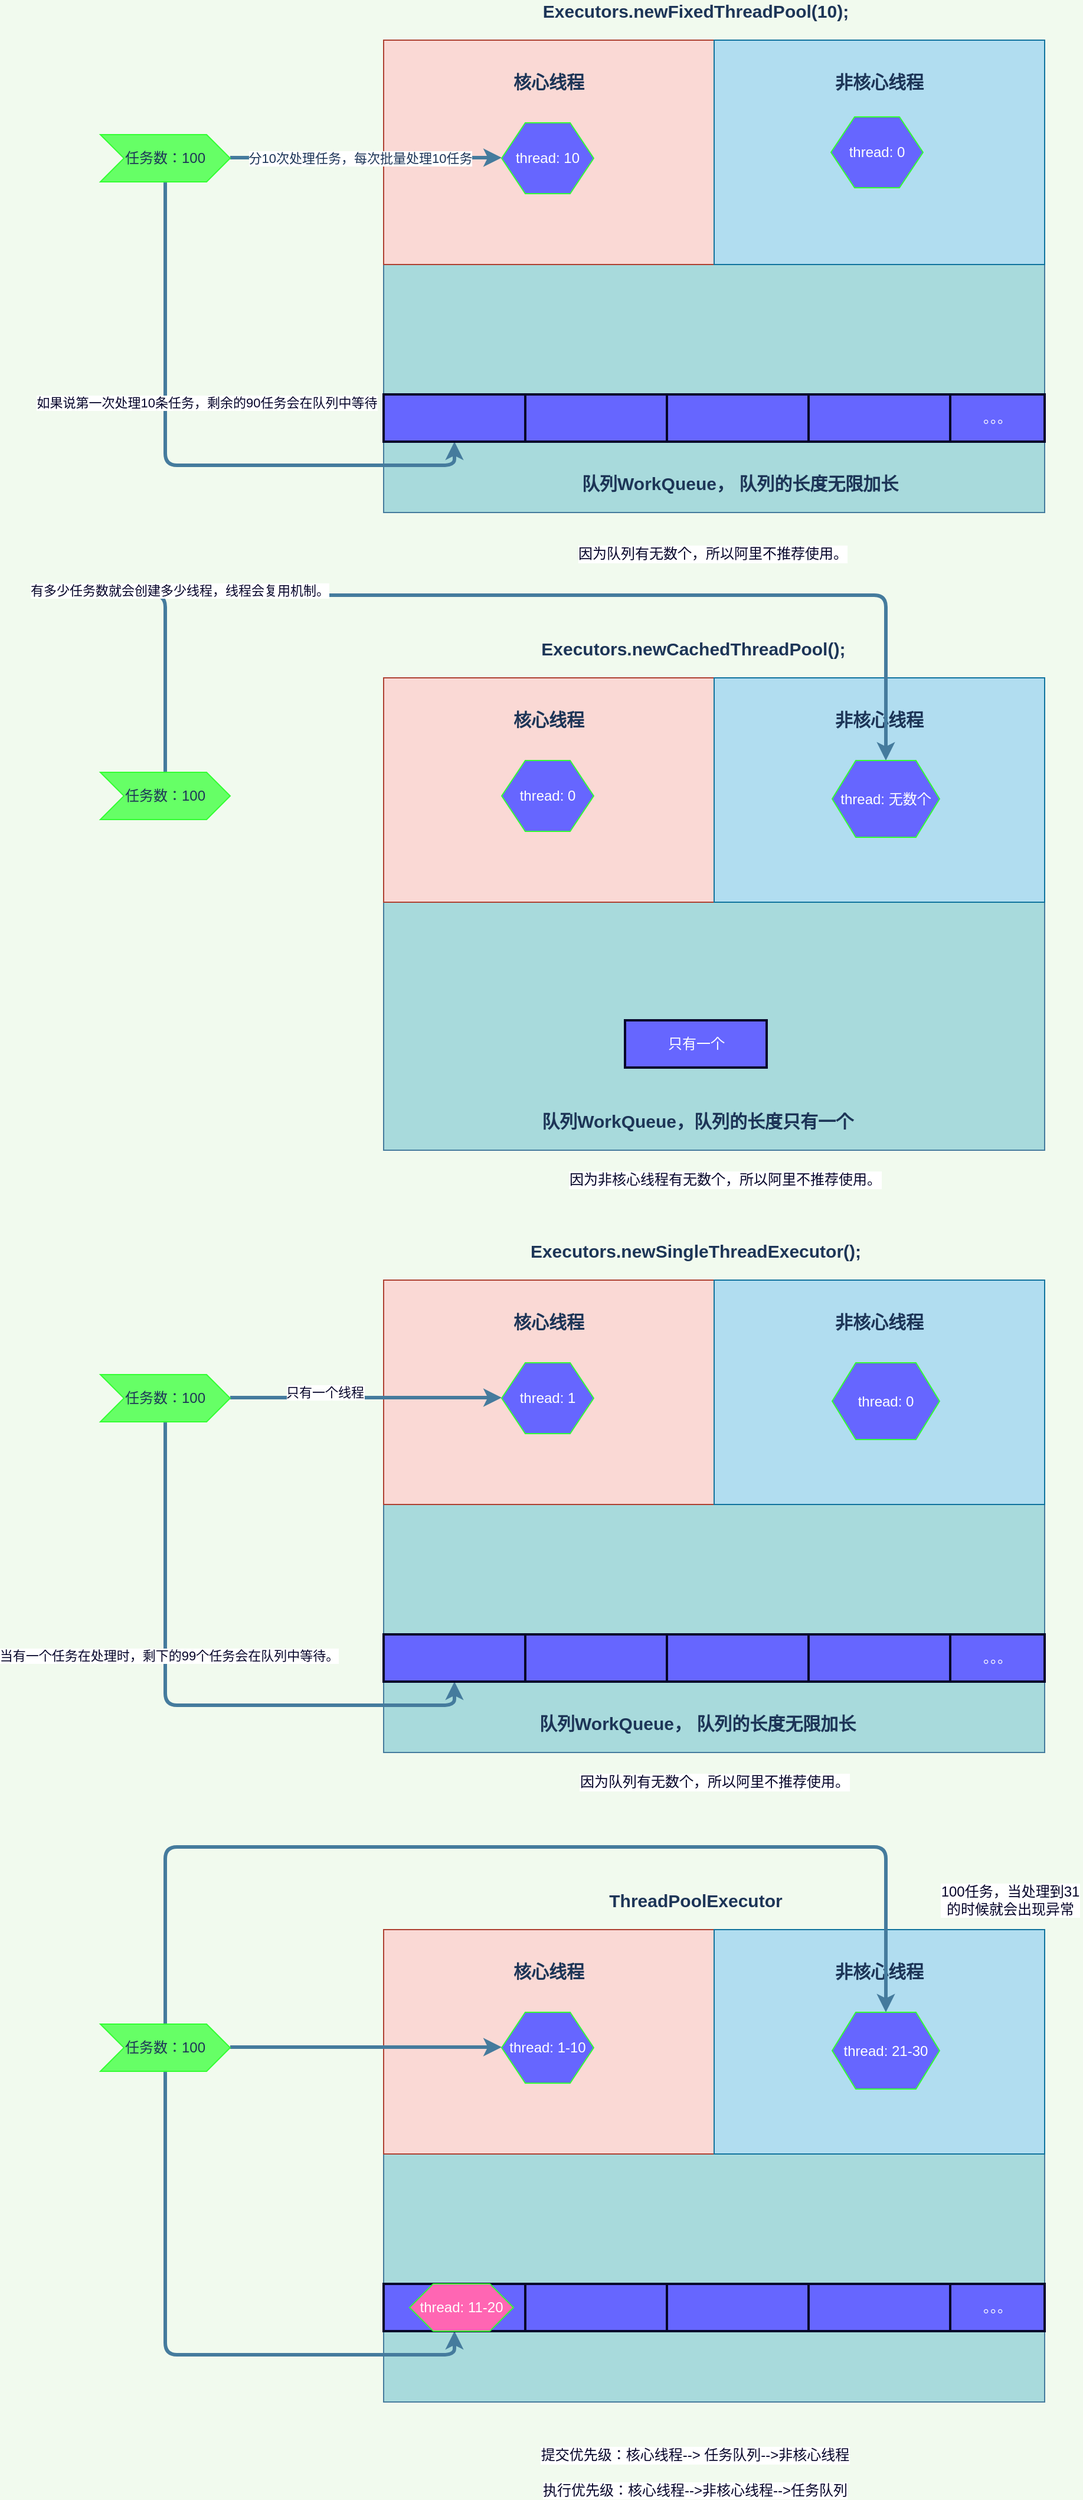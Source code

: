 <mxfile>
    <diagram id="nC4qDFp7MRvkT85LB1bn" name="Page-1">
        <mxGraphModel dx="2131" dy="910" grid="1" gridSize="10" guides="1" tooltips="1" connect="1" arrows="1" fold="1" page="1" pageScale="1" pageWidth="1169" pageHeight="827" background="#F1FAEE" math="0" shadow="0">
            <root>
                <mxCell id="0"/>
                <mxCell id="1" parent="0"/>
                <mxCell id="3" value="" style="rounded=0;whiteSpace=wrap;html=1;sketch=0;strokeColor=#457B9D;fillColor=#A8DADC;fontColor=#1D3557;" vertex="1" parent="1">
                    <mxGeometry x="320" y="120" width="560" height="400" as="geometry"/>
                </mxCell>
                <mxCell id="4" value="&lt;span style=&quot;font-size: 15px&quot;&gt;&lt;b&gt;Executors.newFixedThreadPool(10);&lt;/b&gt;&lt;/span&gt;" style="text;html=1;strokeColor=none;fillColor=none;align=center;verticalAlign=middle;whiteSpace=wrap;rounded=0;sketch=0;fontColor=#1D3557;" vertex="1" parent="1">
                    <mxGeometry x="392" y="90" width="385" height="10" as="geometry"/>
                </mxCell>
                <mxCell id="6" value="" style="rounded=0;whiteSpace=wrap;html=1;sketch=0;strokeColor=#ae4132;fillColor=#fad9d5;" vertex="1" parent="1">
                    <mxGeometry x="320" y="120" width="280" height="190" as="geometry"/>
                </mxCell>
                <mxCell id="7" value="" style="rounded=0;whiteSpace=wrap;html=1;sketch=0;strokeColor=#10739e;fillColor=#b1ddf0;" vertex="1" parent="1">
                    <mxGeometry x="600" y="120" width="280" height="190" as="geometry"/>
                </mxCell>
                <mxCell id="8" value="&lt;span style=&quot;font-size: 15px&quot;&gt;&lt;b&gt;核心线程&lt;/b&gt;&lt;/span&gt;" style="text;html=1;strokeColor=none;fillColor=none;align=center;verticalAlign=middle;whiteSpace=wrap;rounded=0;sketch=0;fontColor=#1D3557;" vertex="1" parent="1">
                    <mxGeometry x="375" y="150" width="170" height="10" as="geometry"/>
                </mxCell>
                <mxCell id="9" value="&lt;span style=&quot;font-size: 15px&quot;&gt;&lt;b&gt;非核心线程&lt;/b&gt;&lt;/span&gt;" style="text;html=1;strokeColor=none;fillColor=none;align=center;verticalAlign=middle;whiteSpace=wrap;rounded=0;sketch=0;fontColor=#1D3557;" vertex="1" parent="1">
                    <mxGeometry x="655" y="150" width="170" height="10" as="geometry"/>
                </mxCell>
                <mxCell id="19" style="edgeStyle=orthogonalEdgeStyle;curved=0;rounded=1;sketch=0;orthogonalLoop=1;jettySize=auto;html=1;exitX=1;exitY=0.5;exitDx=0;exitDy=0;strokeColor=#457B9D;fillColor=#A8DADC;fontColor=#1D3557;strokeWidth=3;labelBackgroundColor=#FFFFFF;" edge="1" parent="1">
                    <mxGeometry relative="1" as="geometry">
                        <mxPoint x="190" y="219.5" as="sourcePoint"/>
                        <mxPoint x="420" y="219.5" as="targetPoint"/>
                    </mxGeometry>
                </mxCell>
                <mxCell id="20" value="&lt;span style=&quot;background-color: rgb(255 , 255 , 255)&quot;&gt;分10次处理任务，每次批量处理10任务&lt;/span&gt;" style="edgeLabel;html=1;align=center;verticalAlign=middle;resizable=0;points=[];fontColor=#1D3557;" vertex="1" connectable="0" parent="19">
                    <mxGeometry x="-0.308" y="3" relative="1" as="geometry">
                        <mxPoint x="30" y="3.5" as="offset"/>
                    </mxGeometry>
                </mxCell>
                <mxCell id="22" style="edgeStyle=orthogonalEdgeStyle;curved=0;rounded=1;sketch=0;orthogonalLoop=1;jettySize=auto;html=1;exitX=0.5;exitY=1;exitDx=0;exitDy=0;entryX=0.5;entryY=1;entryDx=0;entryDy=0;labelBackgroundColor=#FFFFFF;strokeColor=#457B9D;strokeWidth=3;fillColor=#A8DADC;fontColor=none;" edge="1" parent="1" source="10" target="13">
                    <mxGeometry relative="1" as="geometry"/>
                </mxCell>
                <mxCell id="23" value="&lt;font style=&quot;background-color: rgb(255 , 255 , 255)&quot; color=&quot;#06052a&quot;&gt;如果说第一次处理10条任务，剩余的90任务会在队列中等待&lt;/font&gt;" style="edgeLabel;html=1;align=center;verticalAlign=middle;resizable=0;points=[];fontColor=none;" vertex="1" connectable="0" parent="22">
                    <mxGeometry x="-0.259" y="4" relative="1" as="geometry">
                        <mxPoint x="31" as="offset"/>
                    </mxGeometry>
                </mxCell>
                <mxCell id="10" value="任务数：100" style="shape=step;perimeter=stepPerimeter;whiteSpace=wrap;html=1;fixedSize=1;rounded=0;sketch=0;fontColor=#1D3557;strokeColor=#33FF33;fillColor=#66FF66;" vertex="1" parent="1">
                    <mxGeometry x="80" y="200" width="110" height="40" as="geometry"/>
                </mxCell>
                <mxCell id="11" value="&lt;font color=&quot;#ffffff&quot;&gt;thread: 10&lt;/font&gt;" style="shape=hexagon;perimeter=hexagonPerimeter2;whiteSpace=wrap;html=1;fixedSize=1;rounded=0;sketch=0;strokeColor=#33FF33;fontColor=#1D3557;fillColor=#6666FF;" vertex="1" parent="1">
                    <mxGeometry x="420" y="190" width="78" height="60" as="geometry"/>
                </mxCell>
                <mxCell id="12" value="&lt;font color=&quot;#ffffff&quot;&gt;thread: 0&lt;/font&gt;" style="shape=hexagon;perimeter=hexagonPerimeter2;whiteSpace=wrap;html=1;fixedSize=1;rounded=0;sketch=0;strokeColor=#33FF33;fontColor=#1D3557;fillColor=#6666FF;size=20;" vertex="1" parent="1">
                    <mxGeometry x="699" y="185" width="78" height="60" as="geometry"/>
                </mxCell>
                <mxCell id="13" value="" style="rounded=0;whiteSpace=wrap;html=1;sketch=0;fillColor=#6666FF;fontColor=#1D3557;strokeWidth=2;strokeColor=#06052A;" vertex="1" parent="1">
                    <mxGeometry x="320" y="420" width="120" height="40" as="geometry"/>
                </mxCell>
                <mxCell id="14" value="" style="rounded=0;whiteSpace=wrap;html=1;sketch=0;fillColor=#6666FF;fontColor=#1D3557;strokeWidth=2;strokeColor=#06052A;" vertex="1" parent="1">
                    <mxGeometry x="440" y="420" width="120" height="40" as="geometry"/>
                </mxCell>
                <mxCell id="15" value="" style="rounded=0;whiteSpace=wrap;html=1;sketch=0;fillColor=#6666FF;fontColor=#1D3557;strokeWidth=2;strokeColor=#06052A;" vertex="1" parent="1">
                    <mxGeometry x="560" y="420" width="120" height="40" as="geometry"/>
                </mxCell>
                <mxCell id="16" value="" style="rounded=0;whiteSpace=wrap;html=1;sketch=0;fillColor=#6666FF;fontColor=#1D3557;strokeWidth=2;strokeColor=#06052A;" vertex="1" parent="1">
                    <mxGeometry x="680" y="420" width="120" height="40" as="geometry"/>
                </mxCell>
                <mxCell id="17" value="&lt;font color=&quot;#ffffff&quot;&gt;。。。&lt;/font&gt;" style="rounded=0;whiteSpace=wrap;html=1;sketch=0;fillColor=#6666FF;fontColor=#1D3557;strokeWidth=2;strokeColor=#06052A;" vertex="1" parent="1">
                    <mxGeometry x="800" y="420" width="80" height="40" as="geometry"/>
                </mxCell>
                <mxCell id="18" value="&lt;span style=&quot;font-size: 15px&quot;&gt;&lt;b&gt;&amp;nbsp;队列WorkQueue， 队列的长度无限加长&lt;/b&gt;&lt;/span&gt;" style="text;html=1;strokeColor=none;fillColor=none;align=center;verticalAlign=middle;whiteSpace=wrap;rounded=0;sketch=0;fontColor=#1D3557;" vertex="1" parent="1">
                    <mxGeometry x="470" y="490" width="300" height="10" as="geometry"/>
                </mxCell>
                <mxCell id="24" value="" style="rounded=0;whiteSpace=wrap;html=1;sketch=0;strokeColor=#457B9D;fillColor=#A8DADC;fontColor=#1D3557;" vertex="1" parent="1">
                    <mxGeometry x="320" y="660" width="560" height="400" as="geometry"/>
                </mxCell>
                <mxCell id="25" value="&lt;span style=&quot;font-size: 15px&quot;&gt;&lt;b&gt;Executors.newCachedThreadPool();&amp;nbsp;&lt;/b&gt;&lt;/span&gt;" style="text;html=1;strokeColor=none;fillColor=none;align=center;verticalAlign=middle;whiteSpace=wrap;rounded=0;sketch=0;fontColor=#1D3557;" vertex="1" parent="1">
                    <mxGeometry x="392" y="630" width="385" height="10" as="geometry"/>
                </mxCell>
                <mxCell id="26" value="" style="rounded=0;whiteSpace=wrap;html=1;sketch=0;strokeColor=#ae4132;fillColor=#fad9d5;" vertex="1" parent="1">
                    <mxGeometry x="320" y="660" width="280" height="190" as="geometry"/>
                </mxCell>
                <mxCell id="27" value="" style="rounded=0;whiteSpace=wrap;html=1;sketch=0;strokeColor=#10739e;fillColor=#b1ddf0;" vertex="1" parent="1">
                    <mxGeometry x="600" y="660" width="280" height="190" as="geometry"/>
                </mxCell>
                <mxCell id="28" value="&lt;span style=&quot;font-size: 15px&quot;&gt;&lt;b&gt;核心线程&lt;/b&gt;&lt;/span&gt;" style="text;html=1;strokeColor=none;fillColor=none;align=center;verticalAlign=middle;whiteSpace=wrap;rounded=0;sketch=0;fontColor=#1D3557;" vertex="1" parent="1">
                    <mxGeometry x="375" y="690" width="170" height="10" as="geometry"/>
                </mxCell>
                <mxCell id="29" value="&lt;span style=&quot;font-size: 15px&quot;&gt;&lt;b&gt;非核心线程&lt;/b&gt;&lt;/span&gt;" style="text;html=1;strokeColor=none;fillColor=none;align=center;verticalAlign=middle;whiteSpace=wrap;rounded=0;sketch=0;fontColor=#1D3557;" vertex="1" parent="1">
                    <mxGeometry x="655" y="690" width="170" height="10" as="geometry"/>
                </mxCell>
                <mxCell id="43" style="edgeStyle=orthogonalEdgeStyle;curved=0;rounded=1;sketch=0;orthogonalLoop=1;jettySize=auto;html=1;exitX=0.5;exitY=0;exitDx=0;exitDy=0;entryX=0.5;entryY=0;entryDx=0;entryDy=0;labelBackgroundColor=#FFFFFF;strokeColor=#457B9D;strokeWidth=3;fillColor=#A8DADC;fontColor=none;" edge="1" parent="1" source="34" target="36">
                    <mxGeometry relative="1" as="geometry">
                        <Array as="points">
                            <mxPoint x="105" y="590"/>
                            <mxPoint x="716" y="590"/>
                        </Array>
                    </mxGeometry>
                </mxCell>
                <mxCell id="44" value="&lt;font&gt;有多少任务数就会创建多少线程，线程会复用机制。&lt;/font&gt;" style="edgeLabel;html=1;align=center;verticalAlign=middle;resizable=0;points=[];labelBackgroundColor=#FFFFFF;fontColor=#06052A;" vertex="1" connectable="0" parent="43">
                    <mxGeometry x="-0.538" y="4" relative="1" as="geometry">
                        <mxPoint as="offset"/>
                    </mxGeometry>
                </mxCell>
                <mxCell id="34" value="任务数：100" style="shape=step;perimeter=stepPerimeter;whiteSpace=wrap;html=1;fixedSize=1;rounded=0;sketch=0;fontColor=#1D3557;strokeColor=#33FF33;fillColor=#66FF66;" vertex="1" parent="1">
                    <mxGeometry x="80" y="740" width="110" height="40" as="geometry"/>
                </mxCell>
                <mxCell id="35" value="&lt;font color=&quot;#ffffff&quot;&gt;thread: 0&lt;/font&gt;" style="shape=hexagon;perimeter=hexagonPerimeter2;whiteSpace=wrap;html=1;fixedSize=1;rounded=0;sketch=0;strokeColor=#33FF33;fontColor=#1D3557;fillColor=#6666FF;" vertex="1" parent="1">
                    <mxGeometry x="420" y="730" width="78" height="60" as="geometry"/>
                </mxCell>
                <mxCell id="36" value="&lt;font color=&quot;#ffffff&quot;&gt;thread: 无数个&lt;/font&gt;" style="shape=hexagon;perimeter=hexagonPerimeter2;whiteSpace=wrap;html=1;fixedSize=1;rounded=0;sketch=0;strokeColor=#33FF33;fontColor=#1D3557;fillColor=#6666FF;size=20;" vertex="1" parent="1">
                    <mxGeometry x="700" y="730" width="91" height="65" as="geometry"/>
                </mxCell>
                <mxCell id="37" value="&lt;font color=&quot;#ffffff&quot;&gt;只有一个&lt;/font&gt;" style="rounded=0;whiteSpace=wrap;html=1;sketch=0;fillColor=#6666FF;fontColor=#1D3557;strokeWidth=2;strokeColor=#06052A;" vertex="1" parent="1">
                    <mxGeometry x="524.5" y="950" width="120" height="40" as="geometry"/>
                </mxCell>
                <mxCell id="42" value="&lt;span style=&quot;font-size: 15px&quot;&gt;&lt;b&gt;&amp;nbsp;队列WorkQueue，队列的长度只有一个&lt;/b&gt;&lt;/span&gt;" style="text;html=1;strokeColor=none;fillColor=none;align=center;verticalAlign=middle;whiteSpace=wrap;rounded=0;sketch=0;fontColor=#1D3557;" vertex="1" parent="1">
                    <mxGeometry x="439" y="1030" width="290" height="10" as="geometry"/>
                </mxCell>
                <mxCell id="45" value="" style="rounded=0;whiteSpace=wrap;html=1;sketch=0;strokeColor=#457B9D;fillColor=#A8DADC;fontColor=#1D3557;" vertex="1" parent="1">
                    <mxGeometry x="320" y="1170" width="560" height="400" as="geometry"/>
                </mxCell>
                <mxCell id="46" value="&lt;span style=&quot;font-size: 15px&quot;&gt;&lt;b&gt;Executors.newSingleThreadExecutor();&lt;/b&gt;&lt;/span&gt;" style="text;html=1;strokeColor=none;fillColor=none;align=center;verticalAlign=middle;whiteSpace=wrap;rounded=0;sketch=0;fontColor=#1D3557;" vertex="1" parent="1">
                    <mxGeometry x="392" y="1140" width="385" height="10" as="geometry"/>
                </mxCell>
                <mxCell id="47" value="" style="rounded=0;whiteSpace=wrap;html=1;sketch=0;strokeColor=#ae4132;fillColor=#fad9d5;" vertex="1" parent="1">
                    <mxGeometry x="320" y="1170" width="280" height="190" as="geometry"/>
                </mxCell>
                <mxCell id="48" value="" style="rounded=0;whiteSpace=wrap;html=1;sketch=0;strokeColor=#10739e;fillColor=#b1ddf0;" vertex="1" parent="1">
                    <mxGeometry x="600" y="1170" width="280" height="190" as="geometry"/>
                </mxCell>
                <mxCell id="49" value="&lt;span style=&quot;font-size: 15px&quot;&gt;&lt;b&gt;核心线程&lt;/b&gt;&lt;/span&gt;" style="text;html=1;strokeColor=none;fillColor=none;align=center;verticalAlign=middle;whiteSpace=wrap;rounded=0;sketch=0;fontColor=#1D3557;" vertex="1" parent="1">
                    <mxGeometry x="375" y="1200" width="170" height="10" as="geometry"/>
                </mxCell>
                <mxCell id="50" value="&lt;span style=&quot;font-size: 15px&quot;&gt;&lt;b&gt;非核心线程&lt;/b&gt;&lt;/span&gt;" style="text;html=1;strokeColor=none;fillColor=none;align=center;verticalAlign=middle;whiteSpace=wrap;rounded=0;sketch=0;fontColor=#1D3557;" vertex="1" parent="1">
                    <mxGeometry x="655" y="1200" width="170" height="10" as="geometry"/>
                </mxCell>
                <mxCell id="63" style="edgeStyle=orthogonalEdgeStyle;curved=0;rounded=1;sketch=0;orthogonalLoop=1;jettySize=auto;html=1;exitX=1;exitY=0.5;exitDx=0;exitDy=0;labelBackgroundColor=#FFFFFF;strokeColor=#457B9D;strokeWidth=3;fillColor=#A8DADC;fontColor=#06052A;" edge="1" parent="1">
                    <mxGeometry relative="1" as="geometry">
                        <mxPoint x="190" y="1269.5" as="sourcePoint"/>
                        <mxPoint x="420" y="1269.5" as="targetPoint"/>
                    </mxGeometry>
                </mxCell>
                <mxCell id="65" value="只有一个线程" style="edgeLabel;html=1;align=center;verticalAlign=middle;resizable=0;points=[];fontColor=#06052A;labelBackgroundColor=#FFFFFF;" vertex="1" connectable="0" parent="63">
                    <mxGeometry x="-0.226" y="-3" relative="1" as="geometry">
                        <mxPoint x="-9" y="-7.5" as="offset"/>
                    </mxGeometry>
                </mxCell>
                <mxCell id="66" style="edgeStyle=orthogonalEdgeStyle;curved=0;rounded=1;sketch=0;orthogonalLoop=1;jettySize=auto;html=1;exitX=0.5;exitY=1;exitDx=0;exitDy=0;entryX=0.5;entryY=1;entryDx=0;entryDy=0;labelBackgroundColor=#FFFFFF;strokeColor=#457B9D;strokeWidth=3;fillColor=#A8DADC;fontColor=#06052A;" edge="1" parent="1" source="53" target="58">
                    <mxGeometry relative="1" as="geometry"/>
                </mxCell>
                <mxCell id="67" value="&lt;span style=&quot;background-color: rgb(255 , 255 , 255)&quot;&gt;当有一个任务在处理时，剩下的99个任务会在队列中等待。&lt;/span&gt;" style="edgeLabel;html=1;align=center;verticalAlign=middle;resizable=0;points=[];fontColor=#06052A;" vertex="1" connectable="0" parent="66">
                    <mxGeometry x="-0.216" y="3" relative="1" as="geometry">
                        <mxPoint as="offset"/>
                    </mxGeometry>
                </mxCell>
                <mxCell id="53" value="任务数：100" style="shape=step;perimeter=stepPerimeter;whiteSpace=wrap;html=1;fixedSize=1;rounded=0;sketch=0;fontColor=#1D3557;strokeColor=#33FF33;fillColor=#66FF66;" vertex="1" parent="1">
                    <mxGeometry x="80" y="1250" width="110" height="40" as="geometry"/>
                </mxCell>
                <mxCell id="54" value="&lt;font color=&quot;#ffffff&quot;&gt;thread: 1&lt;/font&gt;" style="shape=hexagon;perimeter=hexagonPerimeter2;whiteSpace=wrap;html=1;fixedSize=1;rounded=0;sketch=0;strokeColor=#33FF33;fontColor=#1D3557;fillColor=#6666FF;" vertex="1" parent="1">
                    <mxGeometry x="420" y="1240" width="78" height="60" as="geometry"/>
                </mxCell>
                <mxCell id="55" value="&lt;font color=&quot;#ffffff&quot;&gt;thread: 0&lt;/font&gt;" style="shape=hexagon;perimeter=hexagonPerimeter2;whiteSpace=wrap;html=1;fixedSize=1;rounded=0;sketch=0;strokeColor=#33FF33;fontColor=#1D3557;fillColor=#6666FF;size=20;" vertex="1" parent="1">
                    <mxGeometry x="700" y="1240" width="91" height="65" as="geometry"/>
                </mxCell>
                <mxCell id="57" value="&lt;b style=&quot;font-size: 15px&quot;&gt;&amp;nbsp;队列WorkQueue， 队列的长度无限加长&lt;/b&gt;" style="text;html=1;strokeColor=none;fillColor=none;align=center;verticalAlign=middle;whiteSpace=wrap;rounded=0;sketch=0;fontColor=#1D3557;" vertex="1" parent="1">
                    <mxGeometry x="439" y="1540" width="290" height="10" as="geometry"/>
                </mxCell>
                <mxCell id="58" value="" style="rounded=0;whiteSpace=wrap;html=1;sketch=0;fillColor=#6666FF;fontColor=#1D3557;strokeWidth=2;strokeColor=#06052A;" vertex="1" parent="1">
                    <mxGeometry x="320" y="1470" width="120" height="40" as="geometry"/>
                </mxCell>
                <mxCell id="59" value="" style="rounded=0;whiteSpace=wrap;html=1;sketch=0;fillColor=#6666FF;fontColor=#1D3557;strokeWidth=2;strokeColor=#06052A;" vertex="1" parent="1">
                    <mxGeometry x="440" y="1470" width="120" height="40" as="geometry"/>
                </mxCell>
                <mxCell id="60" value="" style="rounded=0;whiteSpace=wrap;html=1;sketch=0;fillColor=#6666FF;fontColor=#1D3557;strokeWidth=2;strokeColor=#06052A;" vertex="1" parent="1">
                    <mxGeometry x="560" y="1470" width="120" height="40" as="geometry"/>
                </mxCell>
                <mxCell id="61" value="" style="rounded=0;whiteSpace=wrap;html=1;sketch=0;fillColor=#6666FF;fontColor=#1D3557;strokeWidth=2;strokeColor=#06052A;" vertex="1" parent="1">
                    <mxGeometry x="680" y="1470" width="120" height="40" as="geometry"/>
                </mxCell>
                <mxCell id="62" value="&lt;font color=&quot;#ffffff&quot;&gt;。。。&lt;/font&gt;" style="rounded=0;whiteSpace=wrap;html=1;sketch=0;fillColor=#6666FF;fontColor=#1D3557;strokeWidth=2;strokeColor=#06052A;" vertex="1" parent="1">
                    <mxGeometry x="800" y="1470" width="80" height="40" as="geometry"/>
                </mxCell>
                <mxCell id="68" value="因为队列有无数个，所以阿里不推荐使用。" style="text;html=1;strokeColor=none;fillColor=none;align=center;verticalAlign=middle;whiteSpace=wrap;rounded=0;labelBackgroundColor=#FFFFFF;sketch=0;fontColor=#06052A;" vertex="1" parent="1">
                    <mxGeometry x="469" y="550" width="260" height="10" as="geometry"/>
                </mxCell>
                <mxCell id="69" value="因为非核心线程有无数个，所以阿里不推荐使用。" style="text;html=1;strokeColor=none;fillColor=none;align=center;verticalAlign=middle;whiteSpace=wrap;rounded=0;labelBackgroundColor=#FFFFFF;sketch=0;fontColor=#06052A;" vertex="1" parent="1">
                    <mxGeometry x="469" y="1080" width="281" height="10" as="geometry"/>
                </mxCell>
                <mxCell id="70" value="因为队列有无数个，所以阿里不推荐使用。" style="text;html=1;strokeColor=none;fillColor=none;align=center;verticalAlign=middle;whiteSpace=wrap;rounded=0;labelBackgroundColor=#FFFFFF;sketch=0;fontColor=#06052A;" vertex="1" parent="1">
                    <mxGeometry x="459.5" y="1590" width="281" height="10" as="geometry"/>
                </mxCell>
                <mxCell id="72" value="" style="rounded=0;whiteSpace=wrap;html=1;sketch=0;strokeColor=#457B9D;fillColor=#A8DADC;fontColor=#1D3557;" vertex="1" parent="1">
                    <mxGeometry x="320" y="1720" width="560" height="400" as="geometry"/>
                </mxCell>
                <mxCell id="74" value="" style="rounded=0;whiteSpace=wrap;html=1;sketch=0;strokeColor=#ae4132;fillColor=#fad9d5;" vertex="1" parent="1">
                    <mxGeometry x="320" y="1720" width="280" height="190" as="geometry"/>
                </mxCell>
                <mxCell id="75" value="" style="rounded=0;whiteSpace=wrap;html=1;sketch=0;strokeColor=#10739e;fillColor=#b1ddf0;" vertex="1" parent="1">
                    <mxGeometry x="600" y="1720" width="280" height="190" as="geometry"/>
                </mxCell>
                <mxCell id="76" value="&lt;span style=&quot;font-size: 15px&quot;&gt;&lt;b&gt;核心线程&lt;/b&gt;&lt;/span&gt;" style="text;html=1;strokeColor=none;fillColor=none;align=center;verticalAlign=middle;whiteSpace=wrap;rounded=0;sketch=0;fontColor=#1D3557;" vertex="1" parent="1">
                    <mxGeometry x="375" y="1750" width="170" height="10" as="geometry"/>
                </mxCell>
                <mxCell id="77" value="&lt;span style=&quot;font-size: 15px&quot;&gt;&lt;b&gt;非核心线程&lt;/b&gt;&lt;/span&gt;" style="text;html=1;strokeColor=none;fillColor=none;align=center;verticalAlign=middle;whiteSpace=wrap;rounded=0;sketch=0;fontColor=#1D3557;" vertex="1" parent="1">
                    <mxGeometry x="655" y="1750" width="170" height="10" as="geometry"/>
                </mxCell>
                <mxCell id="78" style="edgeStyle=orthogonalEdgeStyle;curved=0;rounded=1;sketch=0;orthogonalLoop=1;jettySize=auto;html=1;exitX=1;exitY=0.5;exitDx=0;exitDy=0;labelBackgroundColor=#FFFFFF;strokeColor=#457B9D;strokeWidth=3;fillColor=#A8DADC;fontColor=#06052A;" edge="1" parent="1">
                    <mxGeometry relative="1" as="geometry">
                        <mxPoint x="190" y="1819.5" as="sourcePoint"/>
                        <mxPoint x="420" y="1819.5" as="targetPoint"/>
                    </mxGeometry>
                </mxCell>
                <mxCell id="80" style="edgeStyle=orthogonalEdgeStyle;curved=0;rounded=1;sketch=0;orthogonalLoop=1;jettySize=auto;html=1;exitX=0.5;exitY=1;exitDx=0;exitDy=0;entryX=0.5;entryY=1;entryDx=0;entryDy=0;labelBackgroundColor=#FFFFFF;strokeColor=#457B9D;strokeWidth=3;fillColor=#A8DADC;fontColor=#06052A;" edge="1" parent="1" source="82" target="86">
                    <mxGeometry relative="1" as="geometry"/>
                </mxCell>
                <mxCell id="94" style="edgeStyle=orthogonalEdgeStyle;curved=0;rounded=1;sketch=0;orthogonalLoop=1;jettySize=auto;html=1;exitX=0.5;exitY=0;exitDx=0;exitDy=0;entryX=0.5;entryY=0;entryDx=0;entryDy=0;labelBackgroundColor=#FFFFFF;strokeColor=#457B9D;strokeWidth=3;fillColor=#A8DADC;fontColor=#06052A;" edge="1" parent="1" source="82" target="84">
                    <mxGeometry relative="1" as="geometry">
                        <Array as="points">
                            <mxPoint x="135" y="1650"/>
                            <mxPoint x="746" y="1650"/>
                        </Array>
                    </mxGeometry>
                </mxCell>
                <mxCell id="82" value="任务数：100" style="shape=step;perimeter=stepPerimeter;whiteSpace=wrap;html=1;fixedSize=1;rounded=0;sketch=0;fontColor=#1D3557;strokeColor=#33FF33;fillColor=#66FF66;" vertex="1" parent="1">
                    <mxGeometry x="80" y="1800" width="110" height="40" as="geometry"/>
                </mxCell>
                <mxCell id="83" value="&lt;font color=&quot;#ffffff&quot;&gt;thread: 1-10&lt;/font&gt;" style="shape=hexagon;perimeter=hexagonPerimeter2;whiteSpace=wrap;html=1;fixedSize=1;rounded=0;sketch=0;strokeColor=#33FF33;fontColor=#1D3557;fillColor=#6666FF;" vertex="1" parent="1">
                    <mxGeometry x="420" y="1790" width="78" height="60" as="geometry"/>
                </mxCell>
                <mxCell id="84" value="&lt;font color=&quot;#ffffff&quot;&gt;thread: 21-30&lt;/font&gt;" style="shape=hexagon;perimeter=hexagonPerimeter2;whiteSpace=wrap;html=1;fixedSize=1;rounded=0;sketch=0;strokeColor=#33FF33;fontColor=#1D3557;fillColor=#6666FF;size=20;" vertex="1" parent="1">
                    <mxGeometry x="700" y="1790" width="91" height="65" as="geometry"/>
                </mxCell>
                <mxCell id="86" value="" style="rounded=0;whiteSpace=wrap;html=1;sketch=0;fillColor=#6666FF;fontColor=#1D3557;strokeWidth=2;strokeColor=#06052A;" vertex="1" parent="1">
                    <mxGeometry x="320" y="2020" width="120" height="40" as="geometry"/>
                </mxCell>
                <mxCell id="87" value="" style="rounded=0;whiteSpace=wrap;html=1;sketch=0;fillColor=#6666FF;fontColor=#1D3557;strokeWidth=2;strokeColor=#06052A;" vertex="1" parent="1">
                    <mxGeometry x="440" y="2020" width="120" height="40" as="geometry"/>
                </mxCell>
                <mxCell id="88" value="" style="rounded=0;whiteSpace=wrap;html=1;sketch=0;fillColor=#6666FF;fontColor=#1D3557;strokeWidth=2;strokeColor=#06052A;" vertex="1" parent="1">
                    <mxGeometry x="560" y="2020" width="120" height="40" as="geometry"/>
                </mxCell>
                <mxCell id="89" value="" style="rounded=0;whiteSpace=wrap;html=1;sketch=0;fillColor=#6666FF;fontColor=#1D3557;strokeWidth=2;strokeColor=#06052A;" vertex="1" parent="1">
                    <mxGeometry x="680" y="2020" width="120" height="40" as="geometry"/>
                </mxCell>
                <mxCell id="90" value="&lt;font color=&quot;#ffffff&quot;&gt;。。。&lt;/font&gt;" style="rounded=0;whiteSpace=wrap;html=1;sketch=0;fillColor=#6666FF;fontColor=#1D3557;strokeWidth=2;strokeColor=#06052A;" vertex="1" parent="1">
                    <mxGeometry x="800" y="2020" width="80" height="40" as="geometry"/>
                </mxCell>
                <mxCell id="92" value="&lt;span style=&quot;font-size: 15px&quot;&gt;&lt;b&gt;ThreadPoolExecutor&lt;/b&gt;&lt;/span&gt;" style="text;html=1;strokeColor=none;fillColor=none;align=center;verticalAlign=middle;whiteSpace=wrap;rounded=0;sketch=0;fontColor=#1D3557;" vertex="1" parent="1">
                    <mxGeometry x="392" y="1690" width="385" height="10" as="geometry"/>
                </mxCell>
                <mxCell id="93" value="&lt;font color=&quot;#ffffff&quot;&gt;thread: 11-20&lt;/font&gt;" style="shape=hexagon;perimeter=hexagonPerimeter2;whiteSpace=wrap;html=1;fixedSize=1;rounded=0;sketch=0;strokeColor=#33FF33;fontColor=#1D3557;fillColor=#FF66B3;" vertex="1" parent="1">
                    <mxGeometry x="342" y="2020" width="88" height="40" as="geometry"/>
                </mxCell>
                <mxCell id="95" value="100任务，当处理到31的时候就会出现异常" style="text;html=1;strokeColor=none;fillColor=none;align=center;verticalAlign=middle;whiteSpace=wrap;rounded=0;labelBackgroundColor=#FFFFFF;sketch=0;fontColor=#06052A;" vertex="1" parent="1">
                    <mxGeometry x="791" y="1680" width="120" height="30" as="geometry"/>
                </mxCell>
                <mxCell id="97" value="提交优先级：核心线程--&amp;gt; 任务队列--&amp;gt;非核心线程" style="text;html=1;strokeColor=none;fillColor=none;align=center;verticalAlign=middle;whiteSpace=wrap;rounded=0;labelBackgroundColor=#FFFFFF;sketch=0;fontColor=#06052A;" vertex="1" parent="1">
                    <mxGeometry x="429" y="2160" width="310" height="10" as="geometry"/>
                </mxCell>
                <mxCell id="99" value="执行优先级：核心线程--&amp;gt;非核心线程--&amp;gt;任务队列" style="text;html=1;strokeColor=none;fillColor=none;align=center;verticalAlign=middle;whiteSpace=wrap;rounded=0;labelBackgroundColor=#FFFFFF;sketch=0;fontColor=#06052A;" vertex="1" parent="1">
                    <mxGeometry x="429" y="2190" width="310" height="10" as="geometry"/>
                </mxCell>
            </root>
        </mxGraphModel>
    </diagram>
</mxfile>